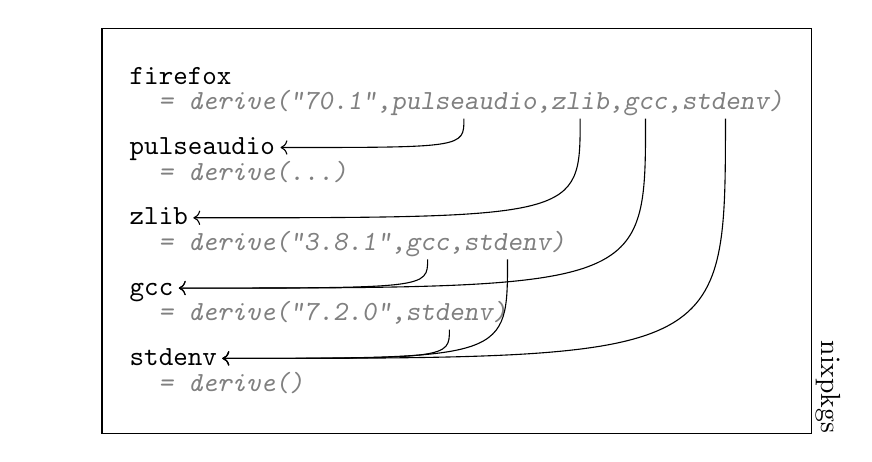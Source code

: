 ﻿
\usetikzlibrary{matrix}
\usetikzlibrary{positioning}
\usetikzlibrary{calc,decorations.pathreplacing,shapes.misc}
\usetikzlibrary{fit}

\newcommand{\longnode}[3][]{
	\node[code] (#2-start) {#2};
	\node[anchor=north west,inner sep=0,outer sep=0,yshift=-1ex] (#2-chain) at (#2-start.text) {\phantom{x}};
	\begin{scope}[code,start chain=#2 going base right, node distance=0, every node/.append style={on chain=#2,font=\ttfamily\slshape,gray}]
		\chainin(#2-chain);
		\node {\ =\ \ };
		\node () {\textit{derive}(};
		\foreach \n [count=\c] in {#3} {
			\ifnum\c>1
				\node () {,};
			\fi
			\node (#2-\n) {\n};
		};
		\node (#2-end) {)};
	\end{scope}
    %\node[draw,inner sep=0,outer sep=0,fit=(#2-start)(#2-end)] (#2) {};
}

\tikzstyle{show control points}=[
	decoration={show path construction, curveto code={
		\draw [-, blue, dashed]
			(\tikzinputsegmentfirst) -- (\tikzinputsegmentsupporta)%
			node [at end, circle, , draw, solid, red, inner sep=.1pt,outer sep=0,anchor=center]{};
		\draw [-, blue, dashed]
			(\tikzinputsegmentsupportb) -- (\tikzinputsegmentlast)
			node [at start, circle, draw, solid, red, inner sep=.1pt,outer sep=0,anchor=center]{};
		}
	},
	postaction=decorate
]

\tikzstyle{ref}=[
	to path={ .. controls (\tikztostart |- \tikztotarget) .. (\tikztotarget) \tikztonodes},
	->,
	shorten <= -2,
	shorten >=2,
	%show control points,
]


\begin{tikzpicture}[
   every node/.style={
		anchor=north west,
        inner xsep=0,
		outer xsep=0,
		%draw,
		text depth=-5pt,
		text height=+5pt,
		%draw,
	},
]
%\draw[gray!50] (-1,-5) grid (10, 1);

\begin{scope}[
	yshift=0,
	%every node/.append style={yslant=0.5,xslant=-1},
	every node/.append style={transform shape},
	%every edge/.append style={yslant=0.5,xslant=-1},
	%yslant=0.5,xslant=-1,
	%transform canvas={yslant=.5,xslant=-1},
	start chain=1 going {at=(\tikzchainprevious.south west),shift={(0,-10pt)}},
	node distance=10pt,
	code/.style={
		font={\ttfamily},
		on chain=1,
		minimum height=1.5em, %TODO: use max font height
		anchor=north west,
	},
]
	%\pgftransformyslant{.5}

    \longnode[]{firefox}{"70.1",pulseaudio,zlib,gcc,stdenv}
	\longnode[]{pulseaudio}{..{}.}
	\longnode[]{zlib}{"3.8.1",gcc,stdenv}
	\longnode[]{gcc}{"7.2.0",stdenv}
	\longnode[]{stdenv}{}

	\draw (firefox-start.north west) +(-10pt,10pt) rectangle ($(stdenv-end.south east -| firefox-end.north east) +(10pt, -10pt)$)
			node[anchor=south east, rotate=-90]  {nixpkgs};

	\draw[ref] (firefox-stdenv) to (stdenv-start);
	\draw[ref] (firefox-gcc) to (gcc-start);
	\draw[ref] (firefox-zlib) to (zlib-start);
	\draw[ref] (zlib-stdenv) to (stdenv-start);
	\draw[ref] (zlib-gcc) to (gcc-start);
	\draw[ref] (gcc-stdenv) to (stdenv-start);
	\draw[ref] (firefox-pulseaudio) to (pulseaudio-start);

\end{scope}

\end{tikzpicture}